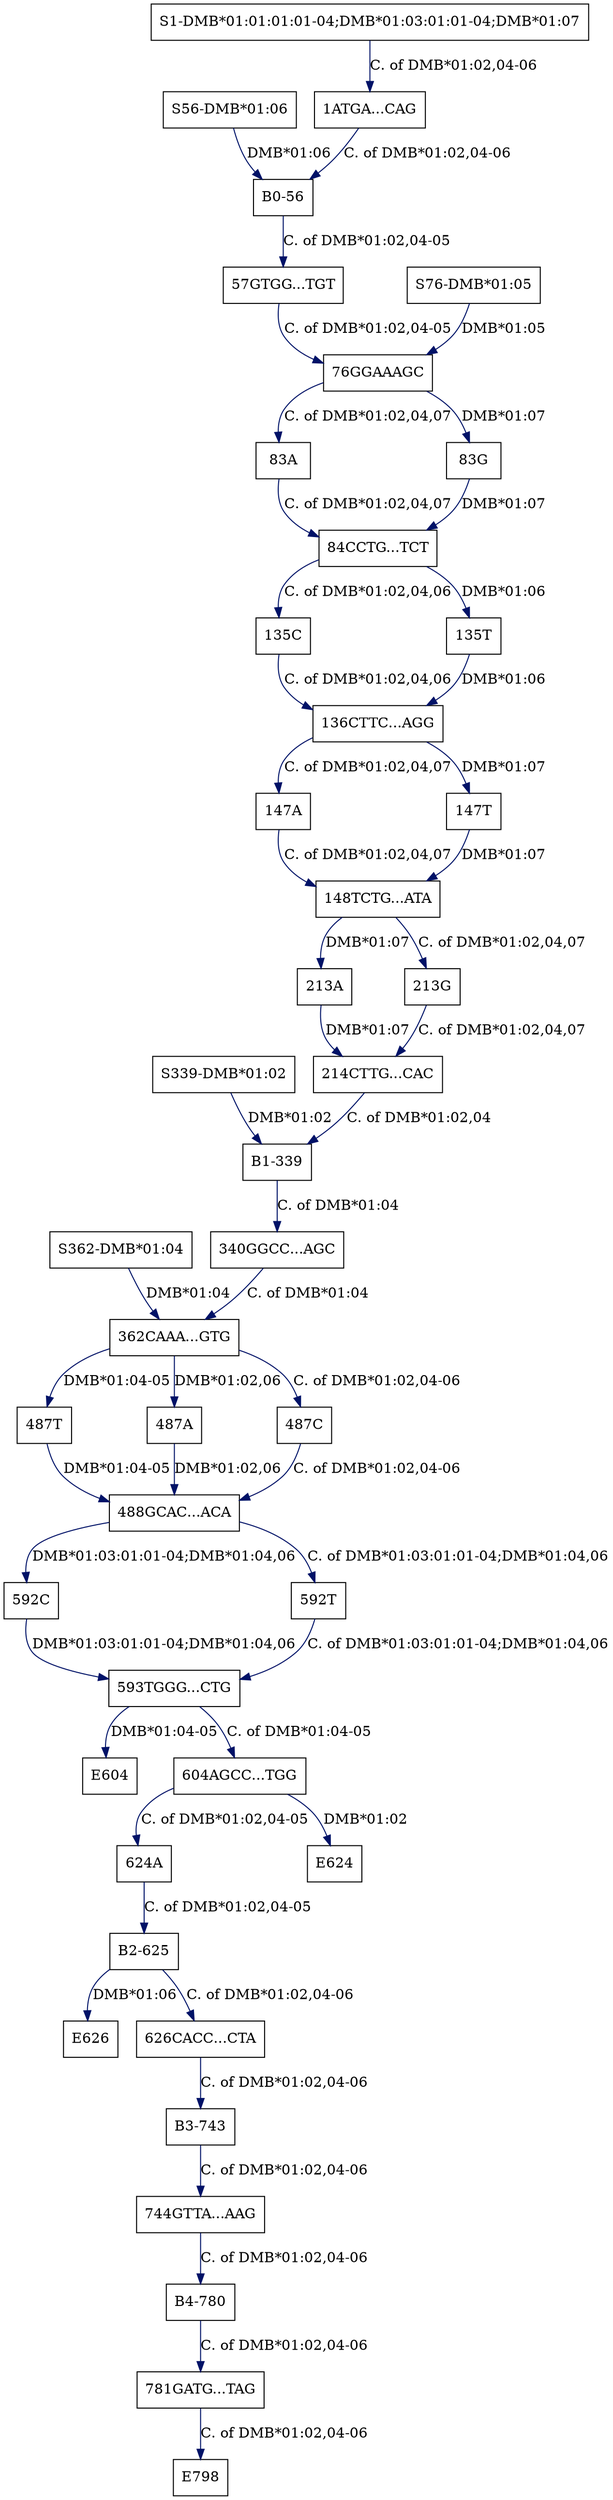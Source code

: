 digraph G {
  "147A" [shape=box, ];
  "S1-DMB*01:01:01:01-04;DMB*01:03:01:01-04;DMB*01:07" [shape=box, ];
  "781GATG...TAG" [shape=box, ];
  "214CTTG...CAC" [shape=box, ];
  "135C" [shape=box, ];
  "E626" [shape=box, ];
  "S339-DMB*01:02" [shape=box, ];
  "S362-DMB*01:04" [shape=box, ];
  "148TCTG...ATA" [shape=box, ];
  "340GGCC...AGC" [shape=box, ];
  "593TGGG...CTG" [shape=box, ];
  "E798" [shape=box, ];
  "487T" [shape=box, ];
  "76GGAAAGC" [shape=box, ];
  "83A" [shape=box, ];
  "213A" [shape=box, ];
  "E604" [shape=box, ];
  "136CTTC...AGG" [shape=box, ];
  "S56-DMB*01:06" [shape=box, ];
  "84CCTG...TCT" [shape=box, ];
  "487A" [shape=box, ];
  "604AGCC...TGG" [shape=box, ];
  "B4-780" [shape=box, ];
  "57GTGG...TGT" [shape=box, ];
  "592C" [shape=box, ];
  "626CACC...CTA" [shape=box, ];
  "83G" [shape=box, ];
  "1ATGA...CAG" [shape=box, ];
  "B3-743" [shape=box, ];
  "488GCAC...ACA" [shape=box, ];
  "B0-56" [shape=box, ];
  "B2-625" [shape=box, ];
  "624A" [shape=box, ];
  "S76-DMB*01:05" [shape=box, ];
  "147T" [shape=box, ];
  "744GTTA...AAG" [shape=box, ];
  "135T" [shape=box, ];
  "487C" [shape=box, ];
  "213G" [shape=box, ];
  "B1-339" [shape=box, ];
  "362CAAA...GTG" [shape=box, ];
  "592T" [shape=box, ];
  "E624" [shape=box, ];
  
  
  edge [color="#001267", ];
  "147A" -> "148TCTG...ATA" [label="C. of DMB*01:02,04,07", ];
  "S1-DMB*01:01:01:01-04;DMB*01:03:01:01-04;DMB*01:07" -> "1ATGA...CAG" [
  label="C. of DMB*01:02,04-06", ];
  "781GATG...TAG" -> "E798" [label="C. of DMB*01:02,04-06", ];
  "214CTTG...CAC" -> "B1-339" [label="C. of DMB*01:02,04", ];
  "135C" -> "136CTTC...AGG" [label="C. of DMB*01:02,04,06", ];
  "S339-DMB*01:02" -> "B1-339" [label="DMB*01:02", ];
  "S362-DMB*01:04" -> "362CAAA...GTG" [label="DMB*01:04", ];
  "148TCTG...ATA" -> "213A" [label="DMB*01:07", ];
  "148TCTG...ATA" -> "213G" [label="C. of DMB*01:02,04,07", ];
  "340GGCC...AGC" -> "362CAAA...GTG" [label="C. of DMB*01:04", ];
  "593TGGG...CTG" -> "E604" [label="DMB*01:04-05", ];
  "593TGGG...CTG" -> "604AGCC...TGG" [label="C. of DMB*01:04-05", ];
  "487T" -> "488GCAC...ACA" [label="DMB*01:04-05", ];
  "76GGAAAGC" -> "83A" [label="C. of DMB*01:02,04,07", ];
  "76GGAAAGC" -> "83G" [label="DMB*01:07", ];
  "83A" -> "84CCTG...TCT" [label="C. of DMB*01:02,04,07", ];
  "213A" -> "214CTTG...CAC" [label="DMB*01:07", ];
  "136CTTC...AGG" -> "147A" [label="C. of DMB*01:02,04,07", ];
  "136CTTC...AGG" -> "147T" [label="DMB*01:07", ];
  "S56-DMB*01:06" -> "B0-56" [label="DMB*01:06", ];
  "84CCTG...TCT" -> "135C" [label="C. of DMB*01:02,04,06", ];
  "84CCTG...TCT" -> "135T" [label="DMB*01:06", ];
  "487A" -> "488GCAC...ACA" [label="DMB*01:02,06", ];
  "604AGCC...TGG" -> "E624" [label="DMB*01:02", ];
  "604AGCC...TGG" -> "624A" [label="C. of DMB*01:02,04-05", ];
  "B4-780" -> "781GATG...TAG" [label="C. of DMB*01:02,04-06", ];
  "57GTGG...TGT" -> "76GGAAAGC" [label="C. of DMB*01:02,04-05", ];
  "592C" -> "593TGGG...CTG" [label="DMB*01:03:01:01-04;DMB*01:04,06", ];
  "626CACC...CTA" -> "B3-743" [label="C. of DMB*01:02,04-06", ];
  "83G" -> "84CCTG...TCT" [label="DMB*01:07", ];
  "1ATGA...CAG" -> "B0-56" [label="C. of DMB*01:02,04-06", ];
  "B3-743" -> "744GTTA...AAG" [label="C. of DMB*01:02,04-06", ];
  "488GCAC...ACA" -> "592C" [label="DMB*01:03:01:01-04;DMB*01:04,06", ];
  "488GCAC...ACA" -> "592T" [label="C. of DMB*01:03:01:01-04;DMB*01:04,06", ];
  "B0-56" -> "57GTGG...TGT" [label="C. of DMB*01:02,04-05", ];
  "B2-625" -> "E626" [label="DMB*01:06", ];
  "B2-625" -> "626CACC...CTA" [label="C. of DMB*01:02,04-06", ];
  "624A" -> "B2-625" [label="C. of DMB*01:02,04-05", ];
  "S76-DMB*01:05" -> "76GGAAAGC" [label="DMB*01:05", ];
  "147T" -> "148TCTG...ATA" [label="DMB*01:07", ];
  "744GTTA...AAG" -> "B4-780" [label="C. of DMB*01:02,04-06", ];
  "135T" -> "136CTTC...AGG" [label="DMB*01:06", ];
  "487C" -> "488GCAC...ACA" [label="C. of DMB*01:02,04-06", ];
  "213G" -> "214CTTG...CAC" [label="C. of DMB*01:02,04,07", ];
  "B1-339" -> "340GGCC...AGC" [label="C. of DMB*01:04", ];
  "362CAAA...GTG" -> "487A" [label="DMB*01:02,06", ];
  "362CAAA...GTG" -> "487C" [label="C. of DMB*01:02,04-06", ];
  "362CAAA...GTG" -> "487T" [label="DMB*01:04-05", ];
  "592T" -> "593TGGG...CTG" [label="C. of DMB*01:03:01:01-04;DMB*01:04,06", ];
  
  }